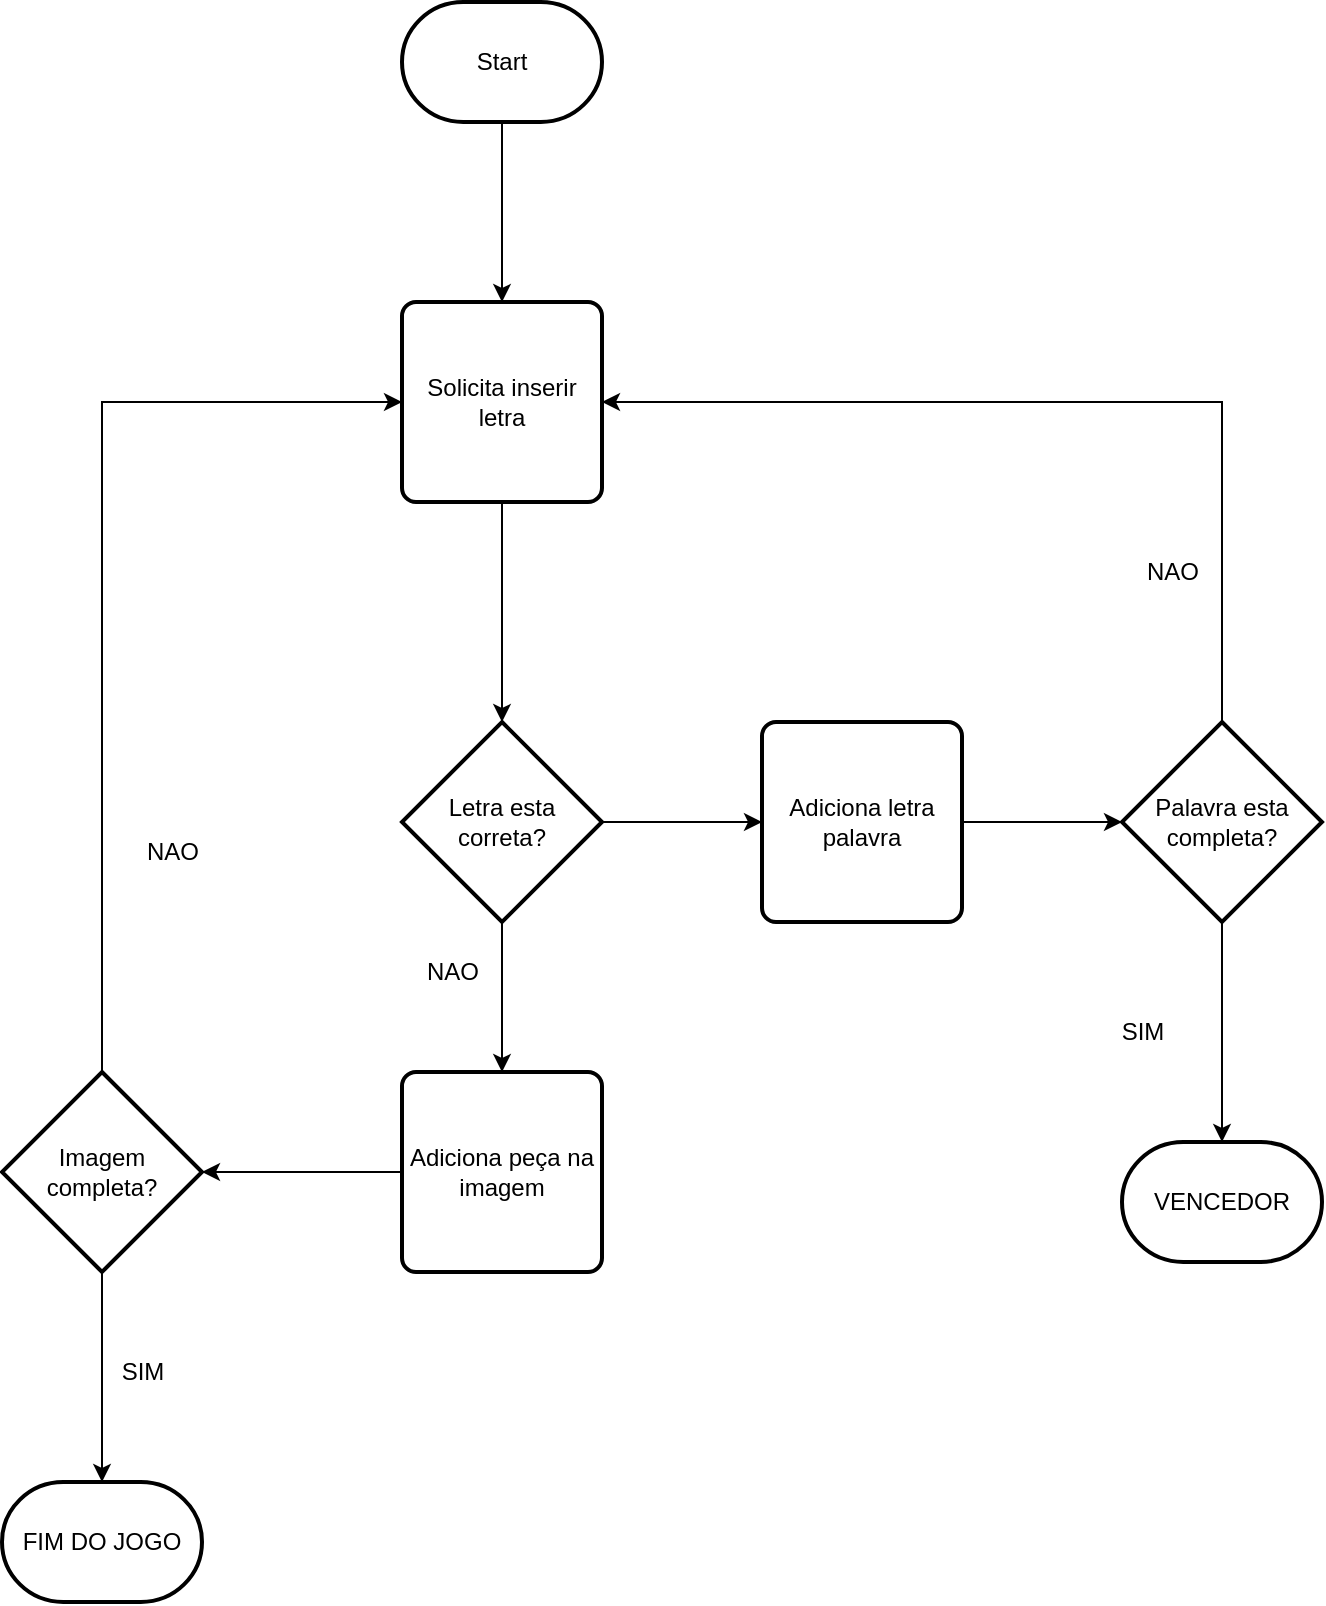 <mxfile version="24.6.4" type="github">
  <diagram name="Page-1" id="iWleI0MruHmOqFnr6wnY">
    <mxGraphModel dx="834" dy="1875" grid="1" gridSize="10" guides="1" tooltips="1" connect="1" arrows="1" fold="1" page="1" pageScale="1" pageWidth="850" pageHeight="1100" math="0" shadow="0">
      <root>
        <mxCell id="0" />
        <mxCell id="1" parent="0" />
        <mxCell id="lxQIL4XvPEaXz8F_rgQG-10" style="edgeStyle=orthogonalEdgeStyle;rounded=0;orthogonalLoop=1;jettySize=auto;html=1;" edge="1" parent="1" source="lxQIL4XvPEaXz8F_rgQG-1" target="lxQIL4XvPEaXz8F_rgQG-6">
          <mxGeometry relative="1" as="geometry" />
        </mxCell>
        <mxCell id="lxQIL4XvPEaXz8F_rgQG-1" value="Start" style="strokeWidth=2;html=1;shape=mxgraph.flowchart.terminator;whiteSpace=wrap;" vertex="1" parent="1">
          <mxGeometry x="310" y="-100" width="100" height="60" as="geometry" />
        </mxCell>
        <mxCell id="lxQIL4XvPEaXz8F_rgQG-25" style="edgeStyle=orthogonalEdgeStyle;rounded=0;orthogonalLoop=1;jettySize=auto;html=1;entryX=0;entryY=0.5;entryDx=0;entryDy=0;" edge="1" parent="1" source="lxQIL4XvPEaXz8F_rgQG-2" target="lxQIL4XvPEaXz8F_rgQG-24">
          <mxGeometry relative="1" as="geometry" />
        </mxCell>
        <mxCell id="lxQIL4XvPEaXz8F_rgQG-2" value="Letra esta correta?" style="strokeWidth=2;html=1;shape=mxgraph.flowchart.decision;whiteSpace=wrap;" vertex="1" parent="1">
          <mxGeometry x="310" y="260" width="100" height="100" as="geometry" />
        </mxCell>
        <mxCell id="lxQIL4XvPEaXz8F_rgQG-12" style="edgeStyle=orthogonalEdgeStyle;rounded=0;orthogonalLoop=1;jettySize=auto;html=1;" edge="1" parent="1" source="lxQIL4XvPEaXz8F_rgQG-6" target="lxQIL4XvPEaXz8F_rgQG-2">
          <mxGeometry relative="1" as="geometry" />
        </mxCell>
        <mxCell id="lxQIL4XvPEaXz8F_rgQG-6" value="Solicita inserir letra" style="rounded=1;whiteSpace=wrap;html=1;absoluteArcSize=1;arcSize=14;strokeWidth=2;" vertex="1" parent="1">
          <mxGeometry x="310" y="50" width="100" height="100" as="geometry" />
        </mxCell>
        <mxCell id="lxQIL4XvPEaXz8F_rgQG-9" value="NAO" style="text;html=1;align=center;verticalAlign=middle;resizable=0;points=[];autosize=1;strokeColor=none;fillColor=none;" vertex="1" parent="1">
          <mxGeometry x="310" y="370" width="50" height="30" as="geometry" />
        </mxCell>
        <mxCell id="lxQIL4XvPEaXz8F_rgQG-22" style="edgeStyle=orthogonalEdgeStyle;rounded=0;orthogonalLoop=1;jettySize=auto;html=1;entryX=0;entryY=0.5;entryDx=0;entryDy=0;exitX=0.5;exitY=0;exitDx=0;exitDy=0;exitPerimeter=0;" edge="1" parent="1" source="lxQIL4XvPEaXz8F_rgQG-13" target="lxQIL4XvPEaXz8F_rgQG-6">
          <mxGeometry relative="1" as="geometry" />
        </mxCell>
        <mxCell id="lxQIL4XvPEaXz8F_rgQG-23" style="edgeStyle=orthogonalEdgeStyle;rounded=0;orthogonalLoop=1;jettySize=auto;html=1;" edge="1" parent="1" source="lxQIL4XvPEaXz8F_rgQG-13" target="lxQIL4XvPEaXz8F_rgQG-14">
          <mxGeometry relative="1" as="geometry" />
        </mxCell>
        <mxCell id="lxQIL4XvPEaXz8F_rgQG-13" value="Imagem completa?" style="strokeWidth=2;html=1;shape=mxgraph.flowchart.decision;whiteSpace=wrap;" vertex="1" parent="1">
          <mxGeometry x="110" y="435" width="100" height="100" as="geometry" />
        </mxCell>
        <mxCell id="lxQIL4XvPEaXz8F_rgQG-14" value="FIM DO JOGO" style="strokeWidth=2;html=1;shape=mxgraph.flowchart.terminator;whiteSpace=wrap;" vertex="1" parent="1">
          <mxGeometry x="110" y="640" width="100" height="60" as="geometry" />
        </mxCell>
        <mxCell id="lxQIL4XvPEaXz8F_rgQG-18" value="NAO" style="text;html=1;align=center;verticalAlign=middle;resizable=0;points=[];autosize=1;strokeColor=none;fillColor=none;" vertex="1" parent="1">
          <mxGeometry x="170" y="310" width="50" height="30" as="geometry" />
        </mxCell>
        <mxCell id="lxQIL4XvPEaXz8F_rgQG-19" value="SIM" style="text;html=1;align=center;verticalAlign=middle;resizable=0;points=[];autosize=1;strokeColor=none;fillColor=none;" vertex="1" parent="1">
          <mxGeometry x="160" y="570" width="40" height="30" as="geometry" />
        </mxCell>
        <mxCell id="lxQIL4XvPEaXz8F_rgQG-20" value="" style="edgeStyle=orthogonalEdgeStyle;rounded=0;orthogonalLoop=1;jettySize=auto;html=1;entryX=0.5;entryY=0;entryDx=0;entryDy=0;entryPerimeter=0;" edge="1" parent="1" source="lxQIL4XvPEaXz8F_rgQG-2" target="lxQIL4XvPEaXz8F_rgQG-4">
          <mxGeometry relative="1" as="geometry">
            <mxPoint x="360" y="360" as="sourcePoint" />
            <mxPoint x="265" y="570" as="targetPoint" />
          </mxGeometry>
        </mxCell>
        <mxCell id="lxQIL4XvPEaXz8F_rgQG-4" value="Adiciona peça na imagem" style="rounded=1;whiteSpace=wrap;html=1;absoluteArcSize=1;arcSize=14;strokeWidth=2;" vertex="1" parent="1">
          <mxGeometry x="310" y="435" width="100" height="100" as="geometry" />
        </mxCell>
        <mxCell id="lxQIL4XvPEaXz8F_rgQG-21" style="edgeStyle=orthogonalEdgeStyle;rounded=0;orthogonalLoop=1;jettySize=auto;html=1;entryX=1;entryY=0.5;entryDx=0;entryDy=0;entryPerimeter=0;" edge="1" parent="1" source="lxQIL4XvPEaXz8F_rgQG-4" target="lxQIL4XvPEaXz8F_rgQG-13">
          <mxGeometry relative="1" as="geometry" />
        </mxCell>
        <mxCell id="lxQIL4XvPEaXz8F_rgQG-24" value="Adiciona letra palavra" style="rounded=1;whiteSpace=wrap;html=1;absoluteArcSize=1;arcSize=14;strokeWidth=2;" vertex="1" parent="1">
          <mxGeometry x="490" y="260" width="100" height="100" as="geometry" />
        </mxCell>
        <mxCell id="lxQIL4XvPEaXz8F_rgQG-28" style="edgeStyle=orthogonalEdgeStyle;rounded=0;orthogonalLoop=1;jettySize=auto;html=1;entryX=1;entryY=0.5;entryDx=0;entryDy=0;exitX=0.5;exitY=0;exitDx=0;exitDy=0;exitPerimeter=0;" edge="1" parent="1" source="lxQIL4XvPEaXz8F_rgQG-26" target="lxQIL4XvPEaXz8F_rgQG-6">
          <mxGeometry relative="1" as="geometry" />
        </mxCell>
        <mxCell id="lxQIL4XvPEaXz8F_rgQG-30" style="edgeStyle=orthogonalEdgeStyle;rounded=0;orthogonalLoop=1;jettySize=auto;html=1;" edge="1" parent="1" source="lxQIL4XvPEaXz8F_rgQG-26" target="lxQIL4XvPEaXz8F_rgQG-29">
          <mxGeometry relative="1" as="geometry" />
        </mxCell>
        <mxCell id="lxQIL4XvPEaXz8F_rgQG-26" value="Palavra esta completa?" style="strokeWidth=2;html=1;shape=mxgraph.flowchart.decision;whiteSpace=wrap;" vertex="1" parent="1">
          <mxGeometry x="670" y="260" width="100" height="100" as="geometry" />
        </mxCell>
        <mxCell id="lxQIL4XvPEaXz8F_rgQG-27" style="edgeStyle=orthogonalEdgeStyle;rounded=0;orthogonalLoop=1;jettySize=auto;html=1;entryX=0;entryY=0.5;entryDx=0;entryDy=0;entryPerimeter=0;" edge="1" parent="1" source="lxQIL4XvPEaXz8F_rgQG-24" target="lxQIL4XvPEaXz8F_rgQG-26">
          <mxGeometry relative="1" as="geometry" />
        </mxCell>
        <mxCell id="lxQIL4XvPEaXz8F_rgQG-29" value="VENCEDOR" style="strokeWidth=2;html=1;shape=mxgraph.flowchart.terminator;whiteSpace=wrap;" vertex="1" parent="1">
          <mxGeometry x="670" y="470" width="100" height="60" as="geometry" />
        </mxCell>
        <mxCell id="lxQIL4XvPEaXz8F_rgQG-31" value="NAO" style="text;html=1;align=center;verticalAlign=middle;resizable=0;points=[];autosize=1;strokeColor=none;fillColor=none;" vertex="1" parent="1">
          <mxGeometry x="670" y="170" width="50" height="30" as="geometry" />
        </mxCell>
        <mxCell id="lxQIL4XvPEaXz8F_rgQG-32" value="SIM" style="text;html=1;align=center;verticalAlign=middle;resizable=0;points=[];autosize=1;strokeColor=none;fillColor=none;" vertex="1" parent="1">
          <mxGeometry x="660" y="400" width="40" height="30" as="geometry" />
        </mxCell>
      </root>
    </mxGraphModel>
  </diagram>
</mxfile>
